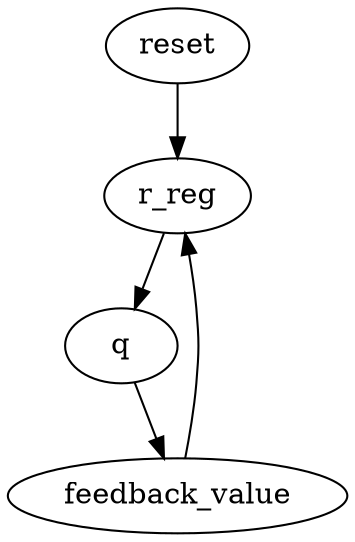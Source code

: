 strict digraph "" {
	r_reg -> q	[weight=1.0];
	q -> feedback_value	[weight=1.0];
	feedback_value -> r_reg	[weight=1.0];
	reset -> r_reg	[weight=2.0];
}
